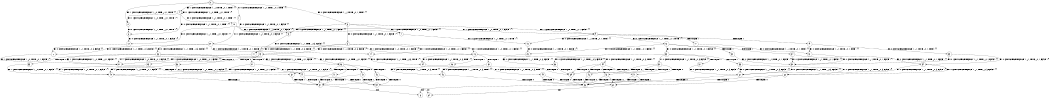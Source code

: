 digraph BCG {
size = "7, 10.5";
center = TRUE;
node [shape = circle];
0 [peripheries = 2];
0 -> 1 [label = "EX !0 !ATOMIC_EXCH_BRANCH (1, +1, TRUE, +0, 1, TRUE) !{}"];
0 -> 2 [label = "EX !1 !ATOMIC_EXCH_BRANCH (1, +0, TRUE, +0, 1, TRUE) !{}"];
0 -> 3 [label = "EX !0 !ATOMIC_EXCH_BRANCH (1, +1, TRUE, +0, 1, TRUE) !{}"];
0 -> 4 [label = "EX !1 !ATOMIC_EXCH_BRANCH (1, +0, TRUE, +0, 1, TRUE) !{}"];
1 -> 5 [label = "EX !0 !ATOMIC_EXCH_BRANCH (1, +1, TRUE, +0, 1, FALSE) !{}"];
2 -> 6 [label = "EX !0 !ATOMIC_EXCH_BRANCH (1, +1, TRUE, +0, 1, TRUE) !{}"];
3 -> 5 [label = "EX !0 !ATOMIC_EXCH_BRANCH (1, +1, TRUE, +0, 1, FALSE) !{}"];
3 -> 7 [label = "EX !1 !ATOMIC_EXCH_BRANCH (1, +0, TRUE, +0, 1, FALSE) !{}"];
3 -> 8 [label = "EX !0 !ATOMIC_EXCH_BRANCH (1, +1, TRUE, +0, 1, FALSE) !{}"];
3 -> 9 [label = "EX !1 !ATOMIC_EXCH_BRANCH (1, +0, TRUE, +0, 1, FALSE) !{}"];
4 -> 2 [label = "EX !1 !ATOMIC_EXCH_BRANCH (1, +0, TRUE, +0, 1, TRUE) !{}"];
4 -> 6 [label = "EX !0 !ATOMIC_EXCH_BRANCH (1, +1, TRUE, +0, 1, TRUE) !{}"];
4 -> 4 [label = "EX !1 !ATOMIC_EXCH_BRANCH (1, +0, TRUE, +0, 1, TRUE) !{}"];
4 -> 10 [label = "EX !0 !ATOMIC_EXCH_BRANCH (1, +1, TRUE, +0, 1, TRUE) !{}"];
5 -> 11 [label = "EX !0 !ATOMIC_EXCH_BRANCH (1, +1, TRUE, +0, 3, FALSE) !{}"];
6 -> 12 [label = "EX !0 !ATOMIC_EXCH_BRANCH (1, +1, TRUE, +0, 1, FALSE) !{}"];
7 -> 13 [label = "EX !0 !ATOMIC_EXCH_BRANCH (1, +1, TRUE, +0, 1, TRUE) !{}"];
8 -> 11 [label = "EX !0 !ATOMIC_EXCH_BRANCH (1, +1, TRUE, +0, 3, FALSE) !{}"];
8 -> 14 [label = "EX !1 !ATOMIC_EXCH_BRANCH (1, +0, TRUE, +0, 1, FALSE) !{}"];
8 -> 15 [label = "EX !0 !ATOMIC_EXCH_BRANCH (1, +1, TRUE, +0, 3, FALSE) !{}"];
8 -> 16 [label = "EX !1 !ATOMIC_EXCH_BRANCH (1, +0, TRUE, +0, 1, FALSE) !{}"];
9 -> 13 [label = "EX !0 !ATOMIC_EXCH_BRANCH (1, +1, TRUE, +0, 1, TRUE) !{}"];
9 -> 17 [label = "TERMINATE !1"];
9 -> 18 [label = "EX !0 !ATOMIC_EXCH_BRANCH (1, +1, TRUE, +0, 1, TRUE) !{}"];
9 -> 19 [label = "TERMINATE !1"];
10 -> 12 [label = "EX !0 !ATOMIC_EXCH_BRANCH (1, +1, TRUE, +0, 1, FALSE) !{}"];
10 -> 7 [label = "EX !1 !ATOMIC_EXCH_BRANCH (1, +0, TRUE, +0, 1, FALSE) !{}"];
10 -> 20 [label = "EX !0 !ATOMIC_EXCH_BRANCH (1, +1, TRUE, +0, 1, FALSE) !{}"];
10 -> 9 [label = "EX !1 !ATOMIC_EXCH_BRANCH (1, +0, TRUE, +0, 1, FALSE) !{}"];
11 -> 21 [label = "EX !1 !ATOMIC_EXCH_BRANCH (1, +0, TRUE, +0, 1, FALSE) !{}"];
12 -> 22 [label = "EX !0 !ATOMIC_EXCH_BRANCH (1, +1, TRUE, +0, 3, FALSE) !{}"];
13 -> 23 [label = "EX !0 !ATOMIC_EXCH_BRANCH (1, +1, TRUE, +0, 1, FALSE) !{}"];
14 -> 24 [label = "EX !0 !ATOMIC_EXCH_BRANCH (1, +1, TRUE, +0, 3, TRUE) !{}"];
15 -> 21 [label = "EX !1 !ATOMIC_EXCH_BRANCH (1, +0, TRUE, +0, 1, FALSE) !{}"];
15 -> 25 [label = "TERMINATE !0"];
15 -> 26 [label = "EX !1 !ATOMIC_EXCH_BRANCH (1, +0, TRUE, +0, 1, FALSE) !{}"];
15 -> 27 [label = "TERMINATE !0"];
16 -> 24 [label = "EX !0 !ATOMIC_EXCH_BRANCH (1, +1, TRUE, +0, 3, TRUE) !{}"];
16 -> 28 [label = "TERMINATE !1"];
16 -> 29 [label = "EX !0 !ATOMIC_EXCH_BRANCH (1, +1, TRUE, +0, 3, TRUE) !{}"];
16 -> 30 [label = "TERMINATE !1"];
17 -> 31 [label = "EX !0 !ATOMIC_EXCH_BRANCH (1, +1, TRUE, +0, 1, TRUE) !{}"];
18 -> 23 [label = "EX !0 !ATOMIC_EXCH_BRANCH (1, +1, TRUE, +0, 1, FALSE) !{}"];
18 -> 32 [label = "TERMINATE !1"];
18 -> 33 [label = "EX !0 !ATOMIC_EXCH_BRANCH (1, +1, TRUE, +0, 1, FALSE) !{}"];
18 -> 34 [label = "TERMINATE !1"];
19 -> 31 [label = "EX !0 !ATOMIC_EXCH_BRANCH (1, +1, TRUE, +0, 1, TRUE) !{}"];
19 -> 35 [label = "EX !0 !ATOMIC_EXCH_BRANCH (1, +1, TRUE, +0, 1, TRUE) !{}"];
20 -> 22 [label = "EX !0 !ATOMIC_EXCH_BRANCH (1, +1, TRUE, +0, 3, FALSE) !{}"];
20 -> 14 [label = "EX !1 !ATOMIC_EXCH_BRANCH (1, +0, TRUE, +0, 1, FALSE) !{}"];
20 -> 36 [label = "EX !0 !ATOMIC_EXCH_BRANCH (1, +1, TRUE, +0, 3, FALSE) !{}"];
20 -> 16 [label = "EX !1 !ATOMIC_EXCH_BRANCH (1, +0, TRUE, +0, 1, FALSE) !{}"];
21 -> 37 [label = "TERMINATE !0"];
22 -> 21 [label = "EX !1 !ATOMIC_EXCH_BRANCH (1, +0, TRUE, +0, 1, FALSE) !{}"];
23 -> 38 [label = "EX !0 !ATOMIC_EXCH_BRANCH (1, +1, TRUE, +0, 3, FALSE) !{}"];
24 -> 39 [label = "TERMINATE !0"];
25 -> 40 [label = "EX !1 !ATOMIC_EXCH_BRANCH (1, +0, TRUE, +0, 1, FALSE) !{}"];
26 -> 37 [label = "TERMINATE !0"];
26 -> 41 [label = "TERMINATE !1"];
26 -> 42 [label = "TERMINATE !0"];
26 -> 43 [label = "TERMINATE !1"];
27 -> 40 [label = "EX !1 !ATOMIC_EXCH_BRANCH (1, +0, TRUE, +0, 1, FALSE) !{}"];
27 -> 44 [label = "EX !1 !ATOMIC_EXCH_BRANCH (1, +0, TRUE, +0, 1, FALSE) !{}"];
28 -> 45 [label = "EX !0 !ATOMIC_EXCH_BRANCH (1, +1, TRUE, +0, 3, TRUE) !{}"];
29 -> 39 [label = "TERMINATE !0"];
29 -> 46 [label = "TERMINATE !1"];
29 -> 47 [label = "TERMINATE !0"];
29 -> 48 [label = "TERMINATE !1"];
30 -> 45 [label = "EX !0 !ATOMIC_EXCH_BRANCH (1, +1, TRUE, +0, 3, TRUE) !{}"];
30 -> 49 [label = "EX !0 !ATOMIC_EXCH_BRANCH (1, +1, TRUE, +0, 3, TRUE) !{}"];
31 -> 50 [label = "EX !0 !ATOMIC_EXCH_BRANCH (1, +1, TRUE, +0, 1, FALSE) !{}"];
32 -> 50 [label = "EX !0 !ATOMIC_EXCH_BRANCH (1, +1, TRUE, +0, 1, FALSE) !{}"];
33 -> 38 [label = "EX !0 !ATOMIC_EXCH_BRANCH (1, +1, TRUE, +0, 3, FALSE) !{}"];
33 -> 51 [label = "TERMINATE !1"];
33 -> 52 [label = "EX !0 !ATOMIC_EXCH_BRANCH (1, +1, TRUE, +0, 3, FALSE) !{}"];
33 -> 53 [label = "TERMINATE !1"];
34 -> 50 [label = "EX !0 !ATOMIC_EXCH_BRANCH (1, +1, TRUE, +0, 1, FALSE) !{}"];
34 -> 54 [label = "EX !0 !ATOMIC_EXCH_BRANCH (1, +1, TRUE, +0, 1, FALSE) !{}"];
35 -> 50 [label = "EX !0 !ATOMIC_EXCH_BRANCH (1, +1, TRUE, +0, 1, FALSE) !{}"];
35 -> 54 [label = "EX !0 !ATOMIC_EXCH_BRANCH (1, +1, TRUE, +0, 1, FALSE) !{}"];
36 -> 21 [label = "EX !1 !ATOMIC_EXCH_BRANCH (1, +0, TRUE, +0, 1, FALSE) !{}"];
36 -> 55 [label = "TERMINATE !0"];
36 -> 26 [label = "EX !1 !ATOMIC_EXCH_BRANCH (1, +0, TRUE, +0, 1, FALSE) !{}"];
36 -> 56 [label = "TERMINATE !0"];
37 -> 57 [label = "TERMINATE !1"];
38 -> 39 [label = "TERMINATE !0"];
39 -> 58 [label = "TERMINATE !1"];
40 -> 57 [label = "TERMINATE !1"];
41 -> 57 [label = "TERMINATE !0"];
42 -> 57 [label = "TERMINATE !1"];
42 -> 59 [label = "TERMINATE !1"];
43 -> 57 [label = "TERMINATE !0"];
43 -> 59 [label = "TERMINATE !0"];
44 -> 57 [label = "TERMINATE !1"];
44 -> 59 [label = "TERMINATE !1"];
45 -> 58 [label = "TERMINATE !0"];
46 -> 58 [label = "TERMINATE !0"];
47 -> 58 [label = "TERMINATE !1"];
47 -> 60 [label = "TERMINATE !1"];
48 -> 58 [label = "TERMINATE !0"];
48 -> 60 [label = "TERMINATE !0"];
49 -> 58 [label = "TERMINATE !0"];
49 -> 60 [label = "TERMINATE !0"];
50 -> 61 [label = "EX !0 !ATOMIC_EXCH_BRANCH (1, +1, TRUE, +0, 3, FALSE) !{}"];
51 -> 61 [label = "EX !0 !ATOMIC_EXCH_BRANCH (1, +1, TRUE, +0, 3, FALSE) !{}"];
52 -> 39 [label = "TERMINATE !0"];
52 -> 46 [label = "TERMINATE !1"];
52 -> 47 [label = "TERMINATE !0"];
52 -> 48 [label = "TERMINATE !1"];
53 -> 61 [label = "EX !0 !ATOMIC_EXCH_BRANCH (1, +1, TRUE, +0, 3, FALSE) !{}"];
53 -> 62 [label = "EX !0 !ATOMIC_EXCH_BRANCH (1, +1, TRUE, +0, 3, FALSE) !{}"];
54 -> 61 [label = "EX !0 !ATOMIC_EXCH_BRANCH (1, +1, TRUE, +0, 3, FALSE) !{}"];
54 -> 62 [label = "EX !0 !ATOMIC_EXCH_BRANCH (1, +1, TRUE, +0, 3, FALSE) !{}"];
55 -> 40 [label = "EX !1 !ATOMIC_EXCH_BRANCH (1, +0, TRUE, +0, 1, FALSE) !{}"];
56 -> 40 [label = "EX !1 !ATOMIC_EXCH_BRANCH (1, +0, TRUE, +0, 1, FALSE) !{}"];
56 -> 44 [label = "EX !1 !ATOMIC_EXCH_BRANCH (1, +0, TRUE, +0, 1, FALSE) !{}"];
57 -> 63 [label = "exit"];
58 -> 63 [label = "exit"];
59 -> 64 [label = "exit"];
60 -> 64 [label = "exit"];
61 -> 58 [label = "TERMINATE !0"];
62 -> 58 [label = "TERMINATE !0"];
62 -> 60 [label = "TERMINATE !0"];
}
